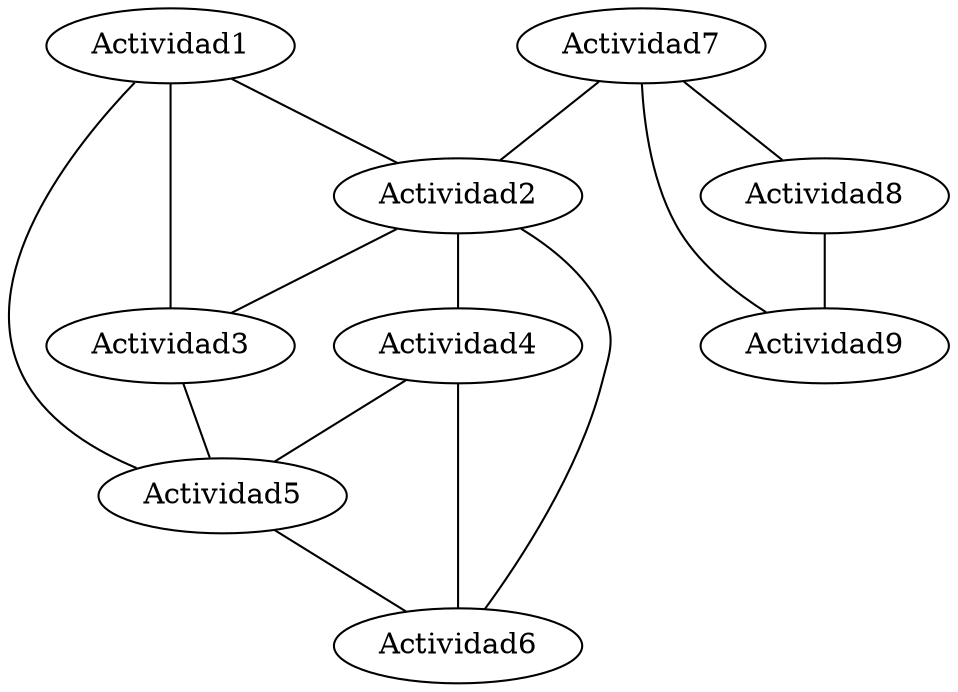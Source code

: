 strict graph G {
  1 [ label="Actividad1" ];
  2 [ label="Actividad2" ];
  3 [ label="Actividad3" ];
  4 [ label="Actividad5" ];
  5 [ label="Actividad4" ];
  6 [ label="Actividad6" ];
  7 [ label="Actividad7" ];
  8 [ label="Actividad9" ];
  9 [ label="Actividad8" ];
  1 -- 2;
  2 -- 3;
  3 -- 1;
  3 -- 4;
  4 -- 1;
  2 -- 5;
  5 -- 6;
  6 -- 2;
  5 -- 4;
  4 -- 6;
  7 -- 8;
  9 -- 8;
  7 -- 9;
  7 -- 2;
}
